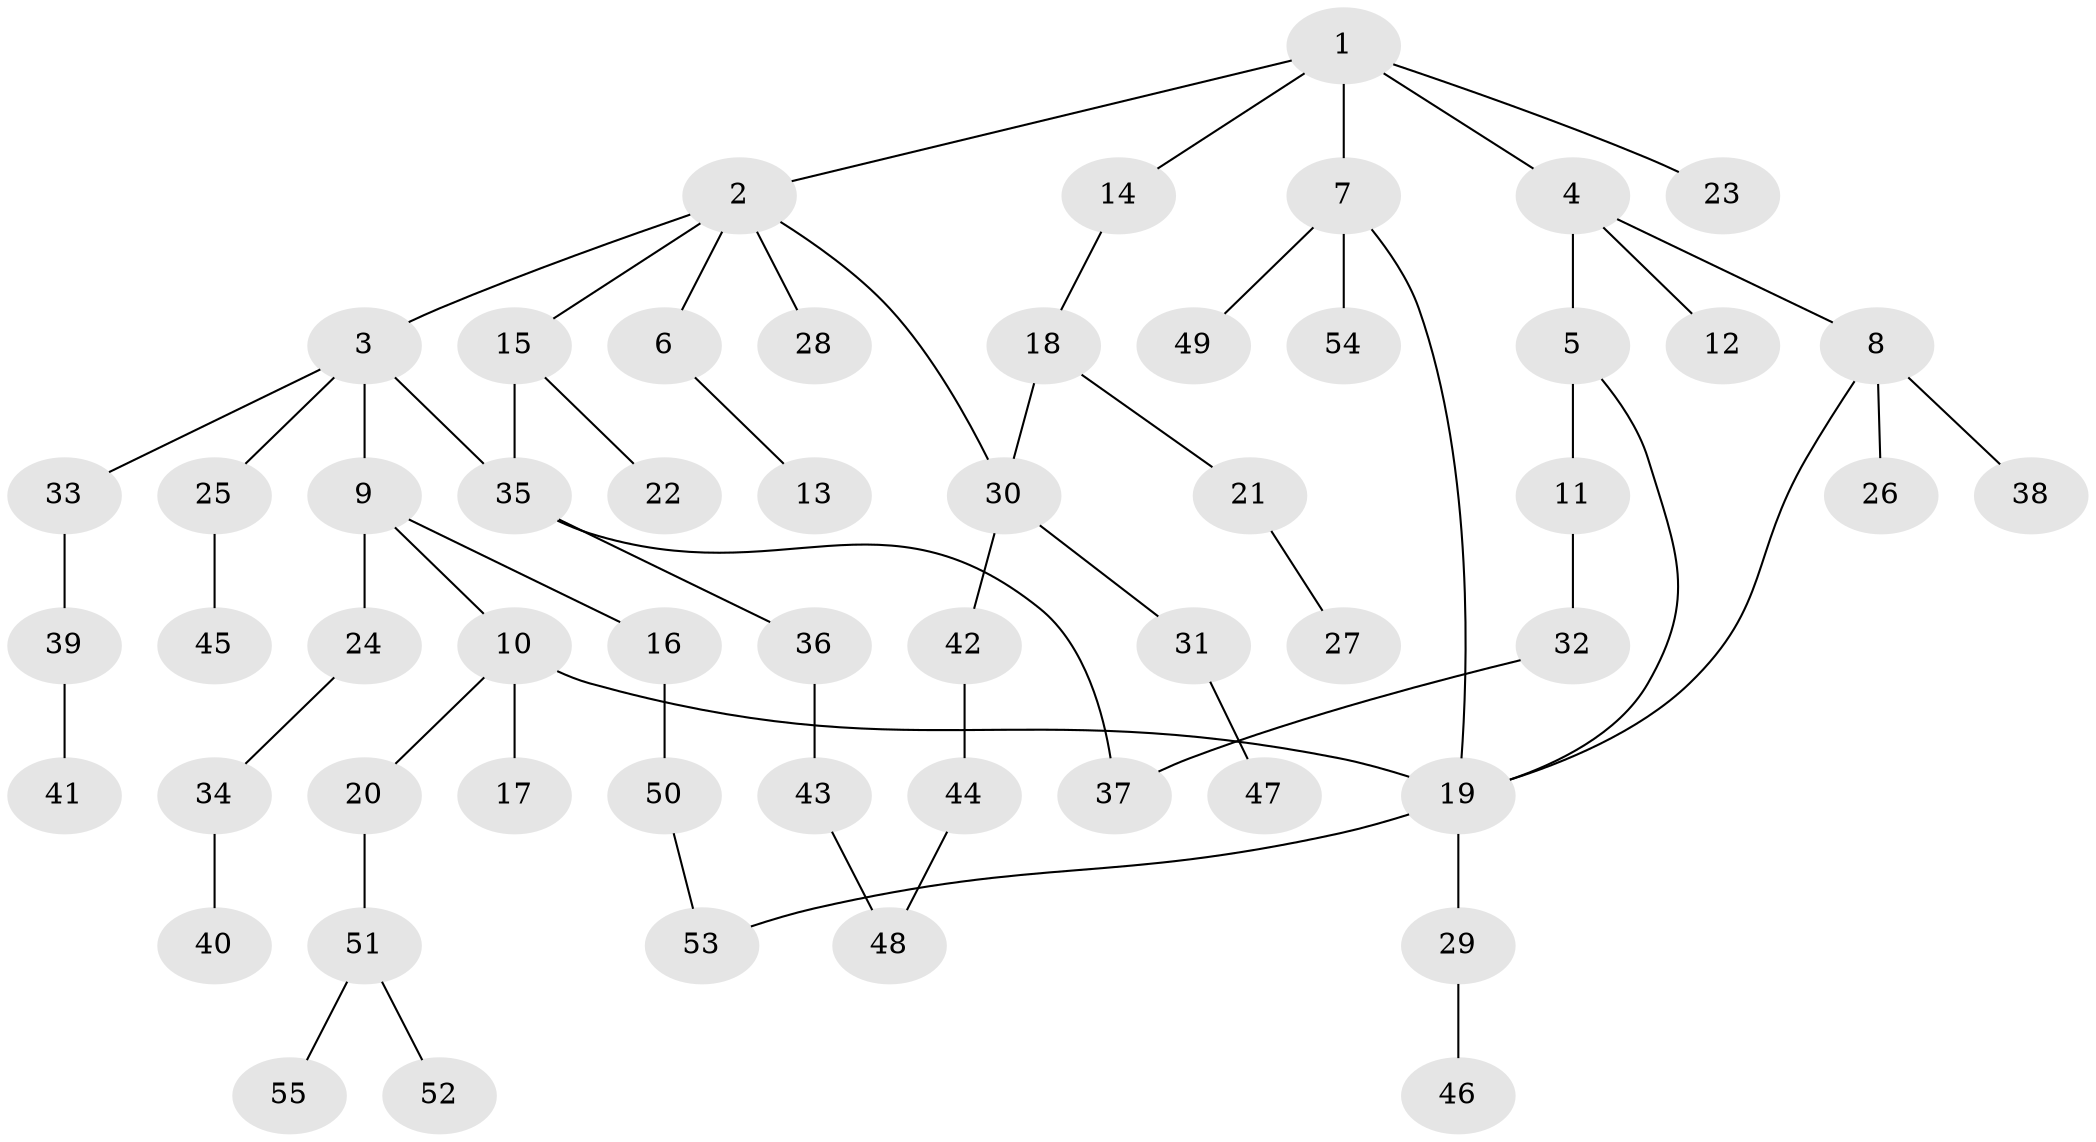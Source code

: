 // Generated by graph-tools (version 1.1) at 2025/25/03/09/25 03:25:32]
// undirected, 55 vertices, 62 edges
graph export_dot {
graph [start="1"]
  node [color=gray90,style=filled];
  1;
  2;
  3;
  4;
  5;
  6;
  7;
  8;
  9;
  10;
  11;
  12;
  13;
  14;
  15;
  16;
  17;
  18;
  19;
  20;
  21;
  22;
  23;
  24;
  25;
  26;
  27;
  28;
  29;
  30;
  31;
  32;
  33;
  34;
  35;
  36;
  37;
  38;
  39;
  40;
  41;
  42;
  43;
  44;
  45;
  46;
  47;
  48;
  49;
  50;
  51;
  52;
  53;
  54;
  55;
  1 -- 2;
  1 -- 4;
  1 -- 7;
  1 -- 14;
  1 -- 23;
  2 -- 3;
  2 -- 6;
  2 -- 15;
  2 -- 28;
  2 -- 30;
  3 -- 9;
  3 -- 25;
  3 -- 33;
  3 -- 35;
  4 -- 5;
  4 -- 8;
  4 -- 12;
  5 -- 11;
  5 -- 19;
  6 -- 13;
  7 -- 49;
  7 -- 54;
  7 -- 19;
  8 -- 26;
  8 -- 38;
  8 -- 19;
  9 -- 10;
  9 -- 16;
  9 -- 24;
  10 -- 17;
  10 -- 20;
  10 -- 19;
  11 -- 32;
  14 -- 18;
  15 -- 22;
  15 -- 35;
  16 -- 50;
  18 -- 21;
  18 -- 30;
  19 -- 29;
  19 -- 53;
  20 -- 51;
  21 -- 27;
  24 -- 34;
  25 -- 45;
  29 -- 46;
  30 -- 31;
  30 -- 42;
  31 -- 47;
  32 -- 37;
  33 -- 39;
  34 -- 40;
  35 -- 36;
  35 -- 37;
  36 -- 43;
  39 -- 41;
  42 -- 44;
  43 -- 48;
  44 -- 48;
  50 -- 53;
  51 -- 52;
  51 -- 55;
}
